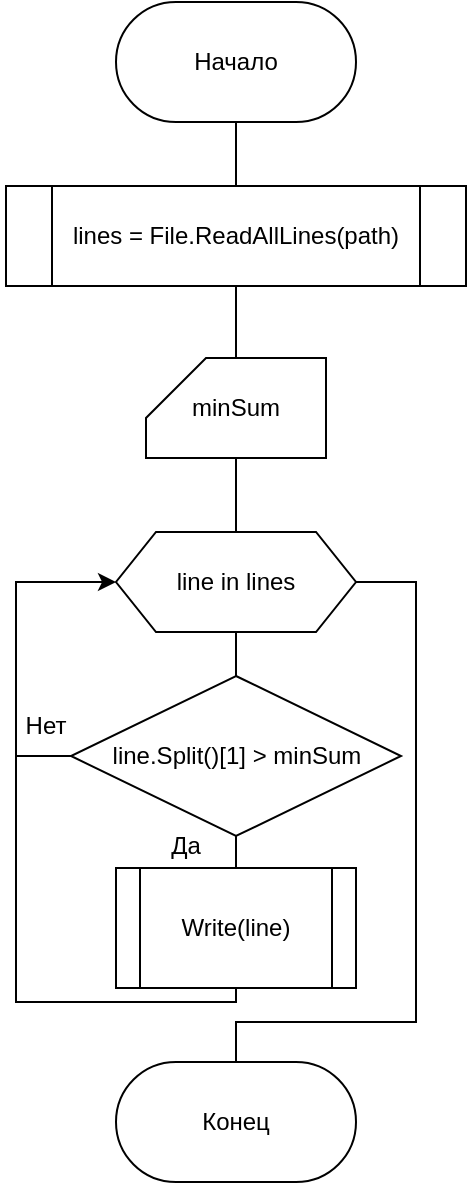 <mxfile version="24.7.13">
  <diagram name="Страница — 1" id="7tANkAGJhroN8dFZZeEr">
    <mxGraphModel dx="1306" dy="761" grid="1" gridSize="10" guides="1" tooltips="1" connect="1" arrows="1" fold="1" page="1" pageScale="1" pageWidth="827" pageHeight="1169" math="0" shadow="0">
      <root>
        <mxCell id="0" />
        <mxCell id="1" parent="0" />
        <mxCell id="pIqynNO9HkbBvduGG_gQ-9" style="edgeStyle=orthogonalEdgeStyle;rounded=0;orthogonalLoop=1;jettySize=auto;html=1;exitX=0.5;exitY=1;exitDx=0;exitDy=0;entryX=0.5;entryY=0;entryDx=0;entryDy=0;endArrow=none;endFill=0;" parent="1" source="pIqynNO9HkbBvduGG_gQ-1" target="pIqynNO9HkbBvduGG_gQ-3" edge="1">
          <mxGeometry relative="1" as="geometry" />
        </mxCell>
        <mxCell id="pIqynNO9HkbBvduGG_gQ-1" value="Начало" style="rounded=1;whiteSpace=wrap;html=1;arcSize=50;" parent="1" vertex="1">
          <mxGeometry x="140" y="20" width="120" height="60" as="geometry" />
        </mxCell>
        <mxCell id="pIqynNO9HkbBvduGG_gQ-2" value="Конец" style="rounded=1;whiteSpace=wrap;html=1;arcSize=50;" parent="1" vertex="1">
          <mxGeometry x="140" y="550" width="120" height="60" as="geometry" />
        </mxCell>
        <mxCell id="pIqynNO9HkbBvduGG_gQ-3" value="lines = File.ReadAllLines(path)" style="shape=process;whiteSpace=wrap;html=1;backgroundOutline=1;" parent="1" vertex="1">
          <mxGeometry x="85" y="112" width="230" height="50" as="geometry" />
        </mxCell>
        <mxCell id="pIqynNO9HkbBvduGG_gQ-11" style="edgeStyle=orthogonalEdgeStyle;rounded=0;orthogonalLoop=1;jettySize=auto;html=1;exitX=0.5;exitY=1;exitDx=0;exitDy=0;exitPerimeter=0;entryX=0.5;entryY=0;entryDx=0;entryDy=0;endArrow=none;endFill=0;" parent="1" source="pIqynNO9HkbBvduGG_gQ-4" target="pIqynNO9HkbBvduGG_gQ-5" edge="1">
          <mxGeometry relative="1" as="geometry" />
        </mxCell>
        <mxCell id="pIqynNO9HkbBvduGG_gQ-4" value="minSum" style="shape=card;whiteSpace=wrap;html=1;" parent="1" vertex="1">
          <mxGeometry x="155" y="198" width="90" height="50" as="geometry" />
        </mxCell>
        <mxCell id="pIqynNO9HkbBvduGG_gQ-12" style="edgeStyle=orthogonalEdgeStyle;rounded=0;orthogonalLoop=1;jettySize=auto;html=1;exitX=0.5;exitY=1;exitDx=0;exitDy=0;entryX=0.5;entryY=0;entryDx=0;entryDy=0;endArrow=none;endFill=0;" parent="1" source="pIqynNO9HkbBvduGG_gQ-5" target="pIqynNO9HkbBvduGG_gQ-7" edge="1">
          <mxGeometry relative="1" as="geometry" />
        </mxCell>
        <mxCell id="pIqynNO9HkbBvduGG_gQ-16" style="edgeStyle=orthogonalEdgeStyle;rounded=0;orthogonalLoop=1;jettySize=auto;html=1;exitX=1;exitY=0.5;exitDx=0;exitDy=0;entryX=0.5;entryY=0;entryDx=0;entryDy=0;endArrow=none;endFill=0;" parent="1" source="pIqynNO9HkbBvduGG_gQ-5" target="pIqynNO9HkbBvduGG_gQ-2" edge="1">
          <mxGeometry relative="1" as="geometry">
            <Array as="points">
              <mxPoint x="290" y="310" />
              <mxPoint x="290" y="530" />
              <mxPoint x="200" y="530" />
            </Array>
          </mxGeometry>
        </mxCell>
        <mxCell id="pIqynNO9HkbBvduGG_gQ-5" value="line in lines" style="shape=hexagon;perimeter=hexagonPerimeter2;whiteSpace=wrap;html=1;fixedSize=1;" parent="1" vertex="1">
          <mxGeometry x="140" y="285" width="120" height="50" as="geometry" />
        </mxCell>
        <mxCell id="pIqynNO9HkbBvduGG_gQ-13" style="edgeStyle=orthogonalEdgeStyle;rounded=0;orthogonalLoop=1;jettySize=auto;html=1;exitX=0.5;exitY=1;exitDx=0;exitDy=0;entryX=0.5;entryY=0;entryDx=0;entryDy=0;endArrow=none;endFill=0;" parent="1" source="pIqynNO9HkbBvduGG_gQ-7" target="pIqynNO9HkbBvduGG_gQ-8" edge="1">
          <mxGeometry relative="1" as="geometry" />
        </mxCell>
        <mxCell id="pIqynNO9HkbBvduGG_gQ-15" style="edgeStyle=orthogonalEdgeStyle;rounded=0;orthogonalLoop=1;jettySize=auto;html=1;exitX=0;exitY=0.5;exitDx=0;exitDy=0;entryX=0;entryY=0.5;entryDx=0;entryDy=0;" parent="1" source="pIqynNO9HkbBvduGG_gQ-7" edge="1" target="pIqynNO9HkbBvduGG_gQ-5">
          <mxGeometry relative="1" as="geometry">
            <mxPoint x="200" y="260" as="targetPoint" />
            <Array as="points">
              <mxPoint x="90" y="397" />
              <mxPoint x="90" y="310" />
            </Array>
          </mxGeometry>
        </mxCell>
        <mxCell id="pIqynNO9HkbBvduGG_gQ-7" value="line.Split()[1] &amp;gt; minSum" style="rhombus;whiteSpace=wrap;html=1;" parent="1" vertex="1">
          <mxGeometry x="117.5" y="357" width="165" height="80" as="geometry" />
        </mxCell>
        <mxCell id="pIqynNO9HkbBvduGG_gQ-19" style="edgeStyle=orthogonalEdgeStyle;rounded=0;orthogonalLoop=1;jettySize=auto;html=1;exitX=0.5;exitY=1;exitDx=0;exitDy=0;endArrow=none;endFill=0;" parent="1" source="pIqynNO9HkbBvduGG_gQ-8" edge="1">
          <mxGeometry relative="1" as="geometry">
            <mxPoint x="90" y="390" as="targetPoint" />
            <Array as="points">
              <mxPoint x="200" y="520" />
              <mxPoint x="90" y="520" />
            </Array>
          </mxGeometry>
        </mxCell>
        <mxCell id="pIqynNO9HkbBvduGG_gQ-8" value="Write(line)" style="shape=process;whiteSpace=wrap;html=1;backgroundOutline=1;" parent="1" vertex="1">
          <mxGeometry x="140" y="453" width="120" height="60" as="geometry" />
        </mxCell>
        <mxCell id="pIqynNO9HkbBvduGG_gQ-10" style="edgeStyle=orthogonalEdgeStyle;rounded=0;orthogonalLoop=1;jettySize=auto;html=1;exitX=0.5;exitY=1;exitDx=0;exitDy=0;entryX=0.5;entryY=0;entryDx=0;entryDy=0;entryPerimeter=0;endArrow=none;endFill=0;" parent="1" source="pIqynNO9HkbBvduGG_gQ-3" target="pIqynNO9HkbBvduGG_gQ-4" edge="1">
          <mxGeometry relative="1" as="geometry" />
        </mxCell>
        <mxCell id="pIqynNO9HkbBvduGG_gQ-20" value="Да" style="text;html=1;align=center;verticalAlign=middle;whiteSpace=wrap;rounded=0;" parent="1" vertex="1">
          <mxGeometry x="155" y="430" width="40" height="23" as="geometry" />
        </mxCell>
        <mxCell id="pIqynNO9HkbBvduGG_gQ-21" value="Нет" style="text;html=1;align=center;verticalAlign=middle;whiteSpace=wrap;rounded=0;" parent="1" vertex="1">
          <mxGeometry x="85" y="370" width="40" height="23" as="geometry" />
        </mxCell>
      </root>
    </mxGraphModel>
  </diagram>
</mxfile>
